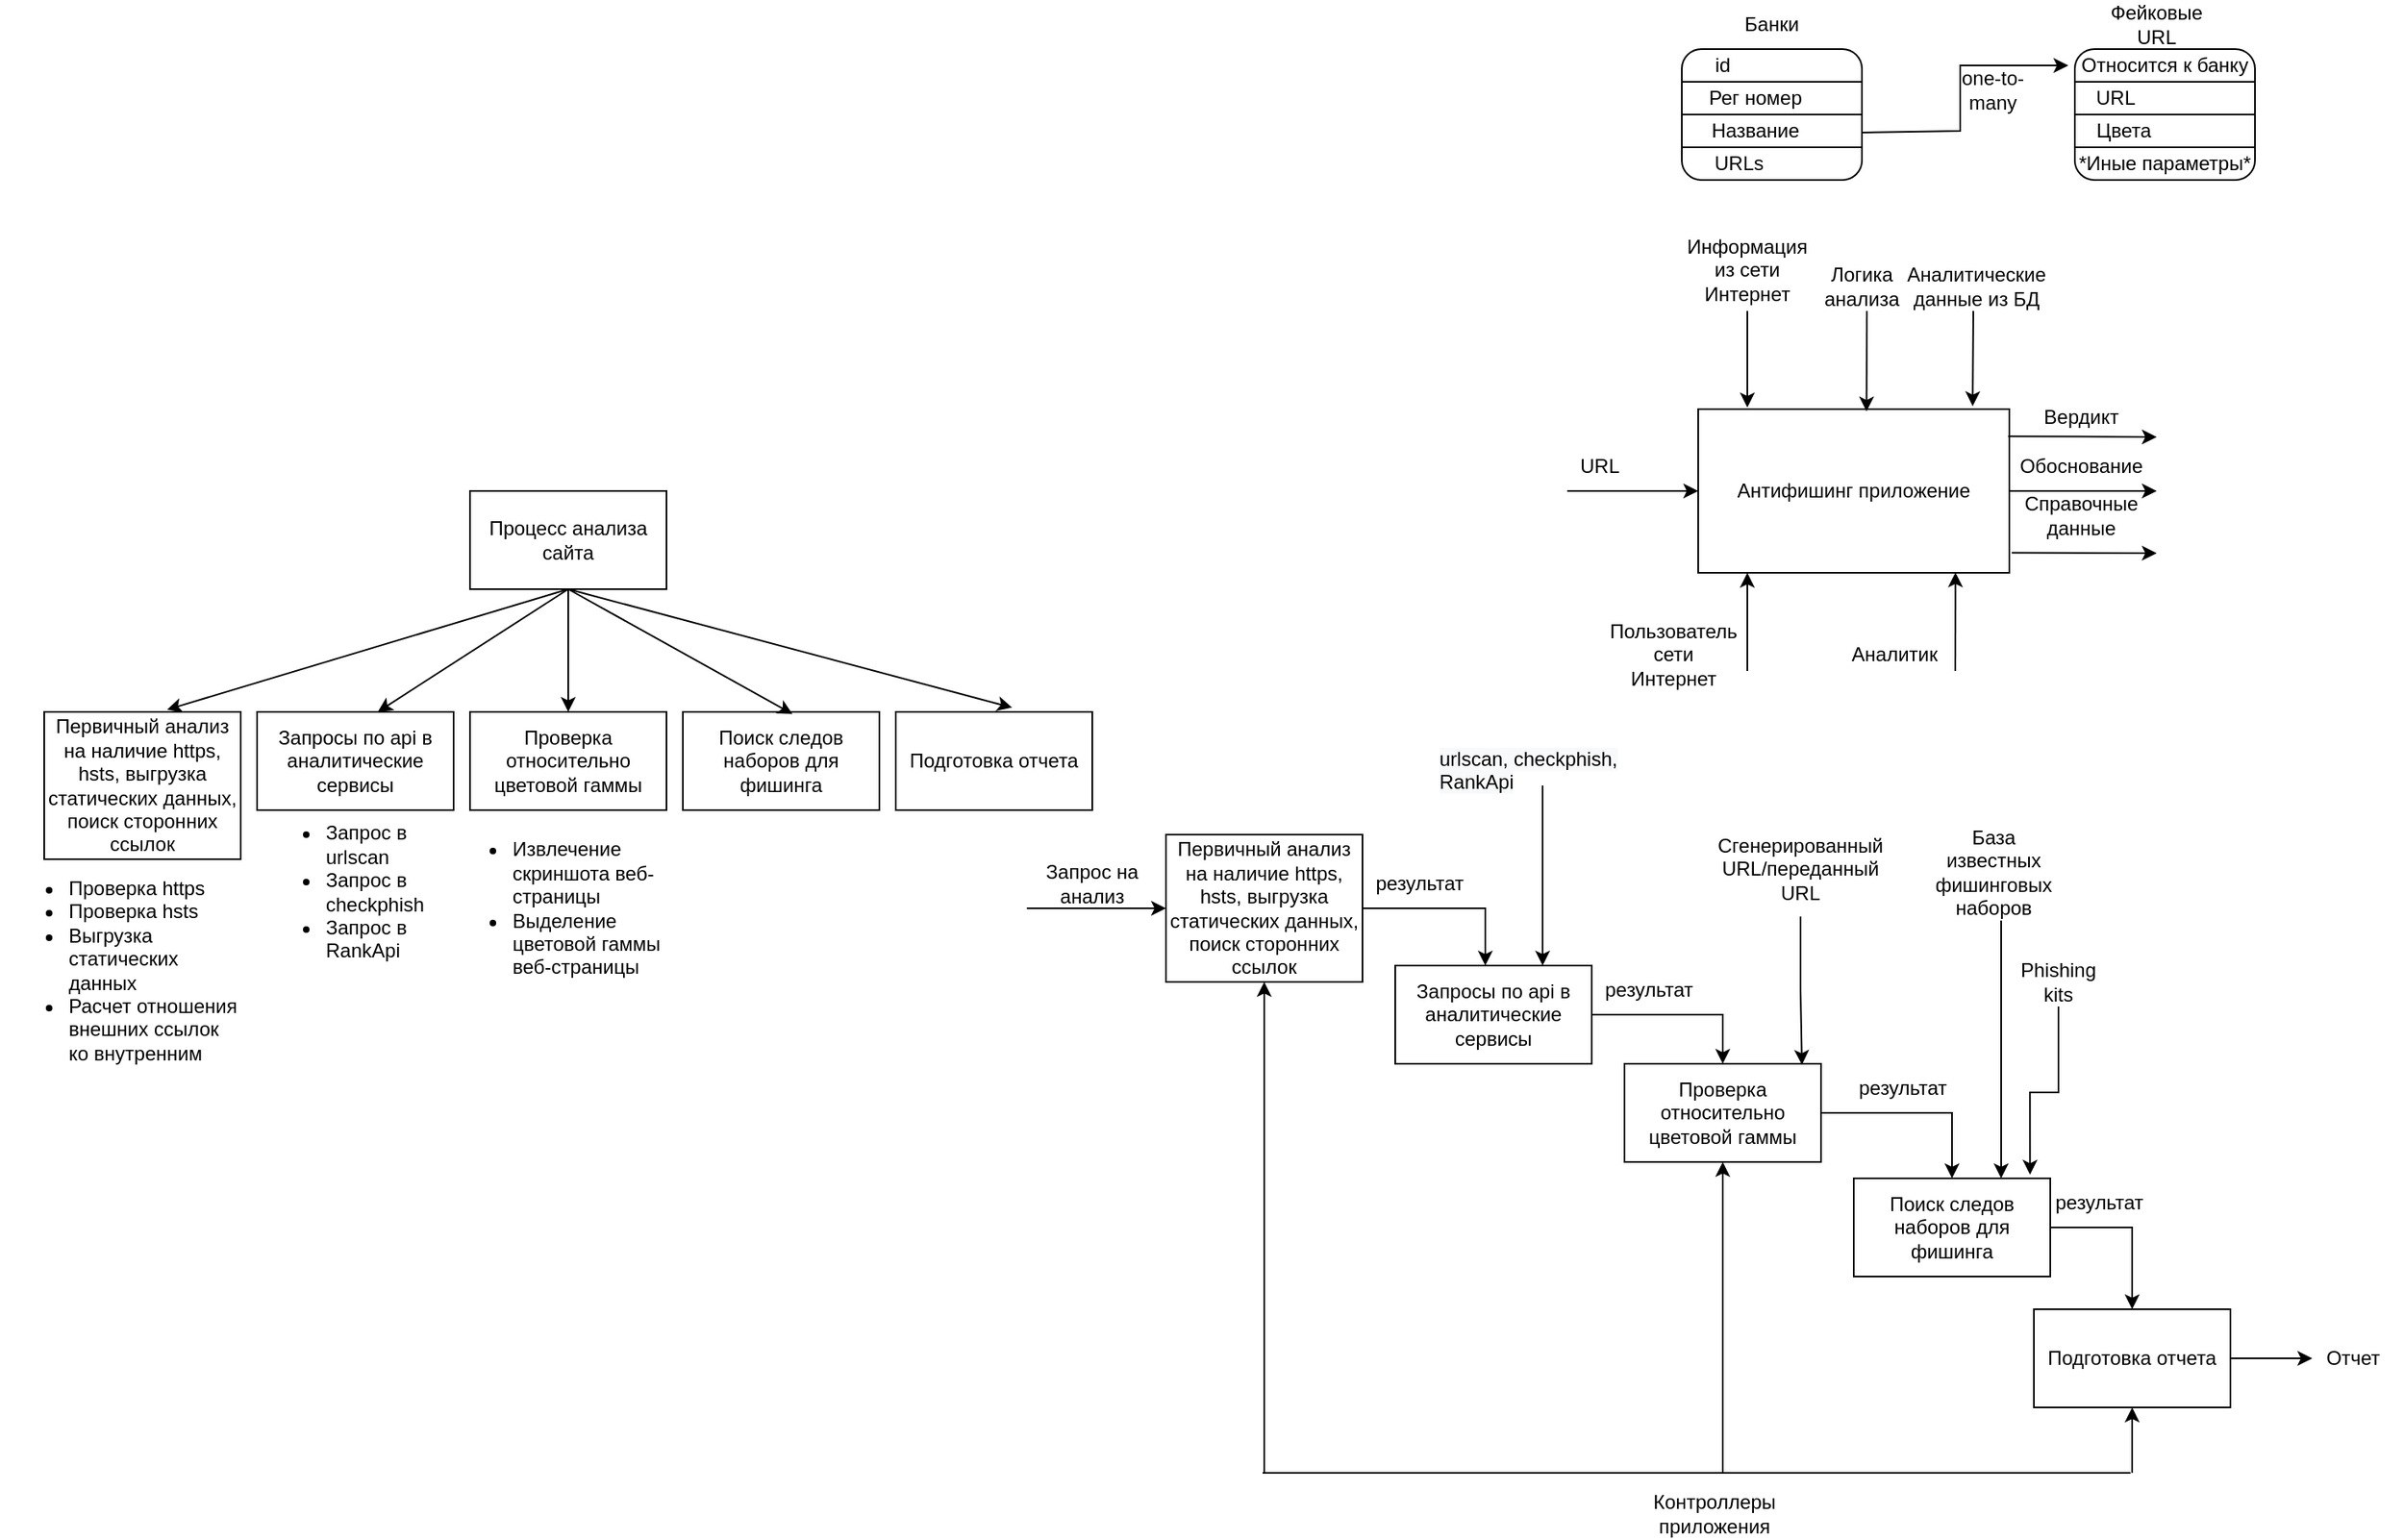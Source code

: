 <mxfile version="16.4.3" type="github">
  <diagram id="pQeeyWps0hQ_D0mwcvIY" name="Page-1">
    <mxGraphModel dx="1865" dy="551" grid="1" gridSize="10" guides="1" tooltips="1" connect="1" arrows="1" fold="1" page="1" pageScale="1" pageWidth="827" pageHeight="1169" math="0" shadow="0">
      <root>
        <mxCell id="0" />
        <mxCell id="1" parent="0" />
        <mxCell id="_j-sV9EDR_Xk1Q__hm0P-1" value="" style="rounded=1;whiteSpace=wrap;html=1;" parent="1" vertex="1">
          <mxGeometry x="200" y="200" width="110" height="80" as="geometry" />
        </mxCell>
        <mxCell id="_j-sV9EDR_Xk1Q__hm0P-3" value="Банки" style="text;html=1;strokeColor=none;fillColor=none;align=center;verticalAlign=middle;whiteSpace=wrap;rounded=0;" parent="1" vertex="1">
          <mxGeometry x="225" y="170" width="60" height="30" as="geometry" />
        </mxCell>
        <mxCell id="_j-sV9EDR_Xk1Q__hm0P-4" value="Фейковые URL" style="text;html=1;strokeColor=none;fillColor=none;align=center;verticalAlign=middle;whiteSpace=wrap;rounded=0;" parent="1" vertex="1">
          <mxGeometry x="460" y="170" width="60" height="30" as="geometry" />
        </mxCell>
        <mxCell id="_j-sV9EDR_Xk1Q__hm0P-8" value="" style="endArrow=none;html=1;rounded=0;exitX=0;exitY=0.25;exitDx=0;exitDy=0;entryX=1;entryY=0.25;entryDx=0;entryDy=0;" parent="1" source="_j-sV9EDR_Xk1Q__hm0P-1" target="_j-sV9EDR_Xk1Q__hm0P-1" edge="1">
          <mxGeometry width="50" height="50" relative="1" as="geometry">
            <mxPoint x="200" y="230" as="sourcePoint" />
            <mxPoint x="250" y="180" as="targetPoint" />
            <Array as="points" />
          </mxGeometry>
        </mxCell>
        <mxCell id="_j-sV9EDR_Xk1Q__hm0P-9" value="" style="endArrow=none;html=1;rounded=0;exitX=0;exitY=0.75;exitDx=0;exitDy=0;entryX=1;entryY=0.75;entryDx=0;entryDy=0;" parent="1" source="_j-sV9EDR_Xk1Q__hm0P-1" target="_j-sV9EDR_Xk1Q__hm0P-1" edge="1">
          <mxGeometry width="50" height="50" relative="1" as="geometry">
            <mxPoint x="380" y="380" as="sourcePoint" />
            <mxPoint x="430" y="330" as="targetPoint" />
          </mxGeometry>
        </mxCell>
        <mxCell id="_j-sV9EDR_Xk1Q__hm0P-10" value="" style="endArrow=none;html=1;rounded=0;exitX=0;exitY=0.5;exitDx=0;exitDy=0;entryX=1;entryY=0.5;entryDx=0;entryDy=0;" parent="1" source="_j-sV9EDR_Xk1Q__hm0P-1" target="_j-sV9EDR_Xk1Q__hm0P-1" edge="1">
          <mxGeometry width="50" height="50" relative="1" as="geometry">
            <mxPoint x="380" y="380" as="sourcePoint" />
            <mxPoint x="430" y="330" as="targetPoint" />
          </mxGeometry>
        </mxCell>
        <mxCell id="_j-sV9EDR_Xk1Q__hm0P-15" value="id" style="text;html=1;strokeColor=none;fillColor=none;align=center;verticalAlign=middle;whiteSpace=wrap;rounded=0;" parent="1" vertex="1">
          <mxGeometry x="210" y="200" width="30" height="20" as="geometry" />
        </mxCell>
        <mxCell id="_j-sV9EDR_Xk1Q__hm0P-16" value="Рег номер" style="text;html=1;strokeColor=none;fillColor=none;align=center;verticalAlign=middle;whiteSpace=wrap;rounded=0;" parent="1" vertex="1">
          <mxGeometry x="210" y="220" width="70" height="20" as="geometry" />
        </mxCell>
        <mxCell id="_j-sV9EDR_Xk1Q__hm0P-18" value="Название" style="text;html=1;strokeColor=none;fillColor=none;align=center;verticalAlign=middle;whiteSpace=wrap;rounded=0;" parent="1" vertex="1">
          <mxGeometry x="210" y="240" width="70" height="20" as="geometry" />
        </mxCell>
        <mxCell id="_j-sV9EDR_Xk1Q__hm0P-19" value="URLs" style="text;html=1;strokeColor=none;fillColor=none;align=center;verticalAlign=middle;whiteSpace=wrap;rounded=0;" parent="1" vertex="1">
          <mxGeometry x="210" y="260" width="50" height="20" as="geometry" />
        </mxCell>
        <mxCell id="_j-sV9EDR_Xk1Q__hm0P-20" value="" style="rounded=1;whiteSpace=wrap;html=1;" parent="1" vertex="1">
          <mxGeometry x="440" y="200" width="110" height="80" as="geometry" />
        </mxCell>
        <mxCell id="_j-sV9EDR_Xk1Q__hm0P-21" value="" style="endArrow=none;html=1;rounded=0;exitX=0;exitY=0.25;exitDx=0;exitDy=0;entryX=1;entryY=0.25;entryDx=0;entryDy=0;" parent="1" source="_j-sV9EDR_Xk1Q__hm0P-20" target="_j-sV9EDR_Xk1Q__hm0P-20" edge="1">
          <mxGeometry width="50" height="50" relative="1" as="geometry">
            <mxPoint x="440" y="230" as="sourcePoint" />
            <mxPoint x="490" y="180" as="targetPoint" />
            <Array as="points" />
          </mxGeometry>
        </mxCell>
        <mxCell id="_j-sV9EDR_Xk1Q__hm0P-22" value="" style="endArrow=none;html=1;rounded=0;exitX=0;exitY=0.75;exitDx=0;exitDy=0;entryX=1;entryY=0.75;entryDx=0;entryDy=0;" parent="1" source="_j-sV9EDR_Xk1Q__hm0P-20" target="_j-sV9EDR_Xk1Q__hm0P-20" edge="1">
          <mxGeometry width="50" height="50" relative="1" as="geometry">
            <mxPoint x="620" y="380" as="sourcePoint" />
            <mxPoint x="670" y="330" as="targetPoint" />
          </mxGeometry>
        </mxCell>
        <mxCell id="_j-sV9EDR_Xk1Q__hm0P-23" value="" style="endArrow=none;html=1;rounded=0;exitX=0;exitY=0.5;exitDx=0;exitDy=0;entryX=1;entryY=0.5;entryDx=0;entryDy=0;" parent="1" source="_j-sV9EDR_Xk1Q__hm0P-20" target="_j-sV9EDR_Xk1Q__hm0P-20" edge="1">
          <mxGeometry width="50" height="50" relative="1" as="geometry">
            <mxPoint x="620" y="380" as="sourcePoint" />
            <mxPoint x="670" y="330" as="targetPoint" />
          </mxGeometry>
        </mxCell>
        <mxCell id="_j-sV9EDR_Xk1Q__hm0P-24" value="Относится к банку" style="text;html=1;strokeColor=none;fillColor=none;align=center;verticalAlign=middle;whiteSpace=wrap;rounded=0;" parent="1" vertex="1">
          <mxGeometry x="435" y="200" width="120" height="20" as="geometry" />
        </mxCell>
        <mxCell id="_j-sV9EDR_Xk1Q__hm0P-25" value="URL" style="text;html=1;strokeColor=none;fillColor=none;align=center;verticalAlign=middle;whiteSpace=wrap;rounded=0;" parent="1" vertex="1">
          <mxGeometry x="450" y="220" width="30" height="20" as="geometry" />
        </mxCell>
        <mxCell id="_j-sV9EDR_Xk1Q__hm0P-26" value="Цвета" style="text;html=1;strokeColor=none;fillColor=none;align=center;verticalAlign=middle;whiteSpace=wrap;rounded=0;" parent="1" vertex="1">
          <mxGeometry x="440" y="240" width="60" height="20" as="geometry" />
        </mxCell>
        <mxCell id="_j-sV9EDR_Xk1Q__hm0P-27" value="*Иные параметры*" style="text;html=1;strokeColor=none;fillColor=none;align=center;verticalAlign=middle;whiteSpace=wrap;rounded=0;" parent="1" vertex="1">
          <mxGeometry x="440" y="260" width="110" height="20" as="geometry" />
        </mxCell>
        <mxCell id="_j-sV9EDR_Xk1Q__hm0P-28" value="" style="endArrow=classic;html=1;rounded=0;exitX=1;exitY=0.638;exitDx=0;exitDy=0;exitPerimeter=0;entryX=-0.036;entryY=0.125;entryDx=0;entryDy=0;entryPerimeter=0;" parent="1" source="_j-sV9EDR_Xk1Q__hm0P-1" target="_j-sV9EDR_Xk1Q__hm0P-20" edge="1">
          <mxGeometry width="50" height="50" relative="1" as="geometry">
            <mxPoint x="380" y="360" as="sourcePoint" />
            <mxPoint x="430" y="310" as="targetPoint" />
            <Array as="points">
              <mxPoint x="370" y="250" />
              <mxPoint x="370" y="210" />
            </Array>
          </mxGeometry>
        </mxCell>
        <mxCell id="_j-sV9EDR_Xk1Q__hm0P-29" value="one-to-many" style="text;html=1;strokeColor=none;fillColor=none;align=center;verticalAlign=middle;whiteSpace=wrap;rounded=0;" parent="1" vertex="1">
          <mxGeometry x="360" y="210" width="60" height="30" as="geometry" />
        </mxCell>
        <mxCell id="bHVnZIvqa3Rr0SnqRM4s-2" value="Антифишинг приложение" style="rounded=0;whiteSpace=wrap;html=1;" parent="1" vertex="1">
          <mxGeometry x="210" y="420" width="190" height="100" as="geometry" />
        </mxCell>
        <mxCell id="bHVnZIvqa3Rr0SnqRM4s-3" value="" style="endArrow=classic;html=1;rounded=0;entryX=0;entryY=0.5;entryDx=0;entryDy=0;" parent="1" target="bHVnZIvqa3Rr0SnqRM4s-2" edge="1">
          <mxGeometry width="50" height="50" relative="1" as="geometry">
            <mxPoint x="130" y="470" as="sourcePoint" />
            <mxPoint x="300" y="430" as="targetPoint" />
          </mxGeometry>
        </mxCell>
        <mxCell id="bHVnZIvqa3Rr0SnqRM4s-5" value="URL" style="text;html=1;strokeColor=none;fillColor=none;align=center;verticalAlign=middle;whiteSpace=wrap;rounded=0;" parent="1" vertex="1">
          <mxGeometry x="120" y="440" width="60" height="30" as="geometry" />
        </mxCell>
        <mxCell id="bHVnZIvqa3Rr0SnqRM4s-6" value="" style="endArrow=classic;html=1;rounded=0;" parent="1" edge="1">
          <mxGeometry width="50" height="50" relative="1" as="geometry">
            <mxPoint x="240" y="580" as="sourcePoint" />
            <mxPoint x="240" y="520" as="targetPoint" />
          </mxGeometry>
        </mxCell>
        <mxCell id="bHVnZIvqa3Rr0SnqRM4s-7" value="" style="endArrow=classic;html=1;rounded=0;entryX=0.827;entryY=0.998;entryDx=0;entryDy=0;entryPerimeter=0;" parent="1" target="bHVnZIvqa3Rr0SnqRM4s-2" edge="1">
          <mxGeometry width="50" height="50" relative="1" as="geometry">
            <mxPoint x="367" y="580" as="sourcePoint" />
            <mxPoint x="300" y="530" as="targetPoint" />
          </mxGeometry>
        </mxCell>
        <mxCell id="bHVnZIvqa3Rr0SnqRM4s-8" value="Пользователь&lt;br&gt;сети Интернет" style="text;html=1;strokeColor=none;fillColor=none;align=center;verticalAlign=middle;whiteSpace=wrap;rounded=0;" parent="1" vertex="1">
          <mxGeometry x="165" y="555" width="60" height="30" as="geometry" />
        </mxCell>
        <mxCell id="bHVnZIvqa3Rr0SnqRM4s-9" value="Аналитик" style="text;html=1;strokeColor=none;fillColor=none;align=center;verticalAlign=middle;whiteSpace=wrap;rounded=0;" parent="1" vertex="1">
          <mxGeometry x="300" y="555" width="60" height="30" as="geometry" />
        </mxCell>
        <mxCell id="bHVnZIvqa3Rr0SnqRM4s-10" value="" style="endArrow=classic;html=1;rounded=0;exitX=0.996;exitY=0.166;exitDx=0;exitDy=0;exitPerimeter=0;" parent="1" source="bHVnZIvqa3Rr0SnqRM4s-2" edge="1">
          <mxGeometry width="50" height="50" relative="1" as="geometry">
            <mxPoint x="250" y="570" as="sourcePoint" />
            <mxPoint x="490" y="437" as="targetPoint" />
          </mxGeometry>
        </mxCell>
        <mxCell id="bHVnZIvqa3Rr0SnqRM4s-11" value="Вердикт" style="text;html=1;strokeColor=none;fillColor=none;align=center;verticalAlign=middle;whiteSpace=wrap;rounded=0;" parent="1" vertex="1">
          <mxGeometry x="414" y="410" width="60" height="30" as="geometry" />
        </mxCell>
        <mxCell id="bHVnZIvqa3Rr0SnqRM4s-12" value="" style="endArrow=classic;html=1;rounded=0;exitX=1;exitY=0.5;exitDx=0;exitDy=0;" parent="1" source="bHVnZIvqa3Rr0SnqRM4s-2" edge="1">
          <mxGeometry width="50" height="50" relative="1" as="geometry">
            <mxPoint x="400" y="480" as="sourcePoint" />
            <mxPoint x="490" y="470" as="targetPoint" />
          </mxGeometry>
        </mxCell>
        <mxCell id="bHVnZIvqa3Rr0SnqRM4s-13" value="Обоснование" style="text;html=1;strokeColor=none;fillColor=none;align=center;verticalAlign=middle;whiteSpace=wrap;rounded=0;" parent="1" vertex="1">
          <mxGeometry x="414" y="440" width="60" height="30" as="geometry" />
        </mxCell>
        <mxCell id="bHVnZIvqa3Rr0SnqRM4s-14" value="" style="endArrow=classic;html=1;rounded=0;exitX=1.008;exitY=0.878;exitDx=0;exitDy=0;exitPerimeter=0;" parent="1" source="bHVnZIvqa3Rr0SnqRM4s-2" edge="1">
          <mxGeometry width="50" height="50" relative="1" as="geometry">
            <mxPoint x="413.23" y="490.6" as="sourcePoint" />
            <mxPoint x="490" y="508" as="targetPoint" />
          </mxGeometry>
        </mxCell>
        <mxCell id="bHVnZIvqa3Rr0SnqRM4s-15" value="Справочные данные" style="text;html=1;strokeColor=none;fillColor=none;align=center;verticalAlign=middle;whiteSpace=wrap;rounded=0;" parent="1" vertex="1">
          <mxGeometry x="414" y="470" width="60" height="30" as="geometry" />
        </mxCell>
        <mxCell id="bHVnZIvqa3Rr0SnqRM4s-16" value="" style="endArrow=classic;html=1;rounded=0;entryX=0.158;entryY=-0.01;entryDx=0;entryDy=0;entryPerimeter=0;" parent="1" target="bHVnZIvqa3Rr0SnqRM4s-2" edge="1">
          <mxGeometry width="50" height="50" relative="1" as="geometry">
            <mxPoint x="240" y="360" as="sourcePoint" />
            <mxPoint x="300" y="510" as="targetPoint" />
          </mxGeometry>
        </mxCell>
        <mxCell id="bHVnZIvqa3Rr0SnqRM4s-17" value="" style="endArrow=classic;html=1;rounded=0;entryX=0.541;entryY=0.014;entryDx=0;entryDy=0;entryPerimeter=0;" parent="1" target="bHVnZIvqa3Rr0SnqRM4s-2" edge="1">
          <mxGeometry width="50" height="50" relative="1" as="geometry">
            <mxPoint x="313" y="360" as="sourcePoint" />
            <mxPoint x="300" y="510" as="targetPoint" />
          </mxGeometry>
        </mxCell>
        <mxCell id="bHVnZIvqa3Rr0SnqRM4s-18" value="Информация из сети Интернет" style="text;html=1;strokeColor=none;fillColor=none;align=center;verticalAlign=middle;whiteSpace=wrap;rounded=0;" parent="1" vertex="1">
          <mxGeometry x="210" y="320" width="60" height="30" as="geometry" />
        </mxCell>
        <mxCell id="bHVnZIvqa3Rr0SnqRM4s-19" value="Логика анализа" style="text;html=1;strokeColor=none;fillColor=none;align=center;verticalAlign=middle;whiteSpace=wrap;rounded=0;" parent="1" vertex="1">
          <mxGeometry x="280" y="330" width="60" height="30" as="geometry" />
        </mxCell>
        <mxCell id="bHVnZIvqa3Rr0SnqRM4s-20" value="" style="endArrow=classic;html=1;rounded=0;entryX=0.882;entryY=-0.018;entryDx=0;entryDy=0;entryPerimeter=0;" parent="1" target="bHVnZIvqa3Rr0SnqRM4s-2" edge="1">
          <mxGeometry width="50" height="50" relative="1" as="geometry">
            <mxPoint x="378" y="360" as="sourcePoint" />
            <mxPoint x="360" y="280" as="targetPoint" />
          </mxGeometry>
        </mxCell>
        <mxCell id="bHVnZIvqa3Rr0SnqRM4s-21" value="Аналитические данные из БД" style="text;html=1;strokeColor=none;fillColor=none;align=center;verticalAlign=middle;whiteSpace=wrap;rounded=0;" parent="1" vertex="1">
          <mxGeometry x="325" y="330" width="110" height="30" as="geometry" />
        </mxCell>
        <mxCell id="bHVnZIvqa3Rr0SnqRM4s-24" value="Первичный анализ на наличие https, hsts, выгрузка статических данных, поиск сторонних ссылок" style="rounded=0;whiteSpace=wrap;html=1;" parent="1" vertex="1">
          <mxGeometry x="-115" y="680" width="120" height="90" as="geometry" />
        </mxCell>
        <mxCell id="bHVnZIvqa3Rr0SnqRM4s-25" value="Запросы по api в аналитические сервисы" style="rounded=0;whiteSpace=wrap;html=1;" parent="1" vertex="1">
          <mxGeometry x="25" y="760" width="120" height="60" as="geometry" />
        </mxCell>
        <mxCell id="bHVnZIvqa3Rr0SnqRM4s-26" value="Проверка относительно цветовой гаммы" style="rounded=0;whiteSpace=wrap;html=1;" parent="1" vertex="1">
          <mxGeometry x="165" y="820" width="120" height="60" as="geometry" />
        </mxCell>
        <mxCell id="bHVnZIvqa3Rr0SnqRM4s-27" value="Поиск следов наборов для фишинга" style="rounded=0;whiteSpace=wrap;html=1;" parent="1" vertex="1">
          <mxGeometry x="305" y="890" width="120" height="60" as="geometry" />
        </mxCell>
        <mxCell id="bHVnZIvqa3Rr0SnqRM4s-28" value="Подготовка отчета" style="rounded=0;whiteSpace=wrap;html=1;" parent="1" vertex="1">
          <mxGeometry x="415" y="970" width="120" height="60" as="geometry" />
        </mxCell>
        <mxCell id="bHVnZIvqa3Rr0SnqRM4s-29" value="" style="endArrow=classic;html=1;rounded=0;exitX=1;exitY=0.5;exitDx=0;exitDy=0;" parent="1" source="bHVnZIvqa3Rr0SnqRM4s-28" edge="1">
          <mxGeometry width="50" height="50" relative="1" as="geometry">
            <mxPoint x="205" y="880" as="sourcePoint" />
            <mxPoint x="585" y="1000" as="targetPoint" />
          </mxGeometry>
        </mxCell>
        <mxCell id="bHVnZIvqa3Rr0SnqRM4s-30" value="Отчет" style="text;html=1;strokeColor=none;fillColor=none;align=center;verticalAlign=middle;whiteSpace=wrap;rounded=0;" parent="1" vertex="1">
          <mxGeometry x="580" y="985" width="60" height="30" as="geometry" />
        </mxCell>
        <mxCell id="bHVnZIvqa3Rr0SnqRM4s-31" value="" style="endArrow=classic;html=1;rounded=0;exitX=1;exitY=0.5;exitDx=0;exitDy=0;" parent="1" source="bHVnZIvqa3Rr0SnqRM4s-24" edge="1">
          <mxGeometry width="50" height="50" relative="1" as="geometry">
            <mxPoint x="190" y="880" as="sourcePoint" />
            <mxPoint x="80" y="760" as="targetPoint" />
            <Array as="points">
              <mxPoint x="80" y="725" />
            </Array>
          </mxGeometry>
        </mxCell>
        <mxCell id="bHVnZIvqa3Rr0SnqRM4s-32" value="" style="endArrow=classic;html=1;rounded=0;entryX=0.5;entryY=0;entryDx=0;entryDy=0;exitX=1;exitY=0.5;exitDx=0;exitDy=0;" parent="1" source="bHVnZIvqa3Rr0SnqRM4s-25" target="bHVnZIvqa3Rr0SnqRM4s-26" edge="1">
          <mxGeometry width="50" height="50" relative="1" as="geometry">
            <mxPoint x="150" y="790" as="sourcePoint" />
            <mxPoint x="240" y="830" as="targetPoint" />
            <Array as="points">
              <mxPoint x="225" y="790" />
            </Array>
          </mxGeometry>
        </mxCell>
        <mxCell id="bHVnZIvqa3Rr0SnqRM4s-33" value="" style="endArrow=classic;html=1;rounded=0;exitX=1;exitY=0.5;exitDx=0;exitDy=0;entryX=0.5;entryY=0;entryDx=0;entryDy=0;" parent="1" source="bHVnZIvqa3Rr0SnqRM4s-26" target="bHVnZIvqa3Rr0SnqRM4s-27" edge="1">
          <mxGeometry width="50" height="50" relative="1" as="geometry">
            <mxPoint x="190" y="880" as="sourcePoint" />
            <mxPoint x="240" y="830" as="targetPoint" />
            <Array as="points">
              <mxPoint x="365" y="850" />
            </Array>
          </mxGeometry>
        </mxCell>
        <mxCell id="bHVnZIvqa3Rr0SnqRM4s-34" value="" style="endArrow=classic;html=1;rounded=0;exitX=1;exitY=0.5;exitDx=0;exitDy=0;entryX=0.5;entryY=0;entryDx=0;entryDy=0;" parent="1" source="bHVnZIvqa3Rr0SnqRM4s-27" target="bHVnZIvqa3Rr0SnqRM4s-28" edge="1">
          <mxGeometry width="50" height="50" relative="1" as="geometry">
            <mxPoint x="190" y="880" as="sourcePoint" />
            <mxPoint x="240" y="830" as="targetPoint" />
            <Array as="points">
              <mxPoint x="475" y="920" />
            </Array>
          </mxGeometry>
        </mxCell>
        <mxCell id="bHVnZIvqa3Rr0SnqRM4s-35" value="" style="endArrow=classic;html=1;rounded=0;exitX=0.5;exitY=1;exitDx=0;exitDy=0;entryX=0.75;entryY=0;entryDx=0;entryDy=0;" parent="1" source="bHVnZIvqa3Rr0SnqRM4s-36" edge="1" target="bHVnZIvqa3Rr0SnqRM4s-25">
          <mxGeometry width="50" height="50" relative="1" as="geometry">
            <mxPoint x="85" y="920" as="sourcePoint" />
            <mxPoint x="77" y="820" as="targetPoint" />
          </mxGeometry>
        </mxCell>
        <mxCell id="bHVnZIvqa3Rr0SnqRM4s-36" value="&lt;span style=&quot;color: rgb(0 , 0 , 0) ; font-family: &amp;#34;helvetica&amp;#34; ; font-size: 12px ; font-style: normal ; font-weight: 400 ; letter-spacing: normal ; text-align: center ; text-indent: 0px ; text-transform: none ; word-spacing: 0px ; background-color: rgb(248 , 249 , 250) ; display: inline ; float: none&quot;&gt;urlscan, checkphish, RankApi&lt;/span&gt;" style="text;whiteSpace=wrap;html=1;" parent="1" vertex="1">
          <mxGeometry x="50" y="620" width="130" height="30" as="geometry" />
        </mxCell>
        <mxCell id="iAS0Cnv1j2u9ZkHM1dNf-7" style="edgeStyle=orthogonalEdgeStyle;rounded=0;orthogonalLoop=1;jettySize=auto;html=1;entryX=0.897;entryY=-0.037;entryDx=0;entryDy=0;entryPerimeter=0;" edge="1" parent="1" source="bHVnZIvqa3Rr0SnqRM4s-38" target="bHVnZIvqa3Rr0SnqRM4s-27">
          <mxGeometry relative="1" as="geometry" />
        </mxCell>
        <mxCell id="bHVnZIvqa3Rr0SnqRM4s-38" value="Phishing kits" style="text;html=1;strokeColor=none;fillColor=none;align=center;verticalAlign=middle;whiteSpace=wrap;rounded=0;" parent="1" vertex="1">
          <mxGeometry x="400" y="755" width="60" height="30" as="geometry" />
        </mxCell>
        <mxCell id="bHVnZIvqa3Rr0SnqRM4s-39" value="" style="endArrow=classic;html=1;rounded=0;entryX=0.5;entryY=1;entryDx=0;entryDy=0;" parent="1" target="bHVnZIvqa3Rr0SnqRM4s-24" edge="1">
          <mxGeometry width="50" height="50" relative="1" as="geometry">
            <mxPoint x="-55" y="1070" as="sourcePoint" />
            <mxPoint x="270" y="930" as="targetPoint" />
          </mxGeometry>
        </mxCell>
        <mxCell id="bHVnZIvqa3Rr0SnqRM4s-40" value="" style="endArrow=classic;html=1;rounded=0;entryX=0.5;entryY=1;entryDx=0;entryDy=0;" parent="1" target="bHVnZIvqa3Rr0SnqRM4s-26" edge="1">
          <mxGeometry width="50" height="50" relative="1" as="geometry">
            <mxPoint x="225" y="1070" as="sourcePoint" />
            <mxPoint x="270" y="930" as="targetPoint" />
          </mxGeometry>
        </mxCell>
        <mxCell id="bHVnZIvqa3Rr0SnqRM4s-41" value="" style="endArrow=classic;html=1;rounded=0;entryX=0.5;entryY=1;entryDx=0;entryDy=0;" parent="1" target="bHVnZIvqa3Rr0SnqRM4s-28" edge="1">
          <mxGeometry width="50" height="50" relative="1" as="geometry">
            <mxPoint x="475" y="1070" as="sourcePoint" />
            <mxPoint x="270" y="930" as="targetPoint" />
          </mxGeometry>
        </mxCell>
        <mxCell id="bHVnZIvqa3Rr0SnqRM4s-42" value="" style="endArrow=none;html=1;rounded=0;" parent="1" edge="1">
          <mxGeometry width="50" height="50" relative="1" as="geometry">
            <mxPoint x="-56" y="1070" as="sourcePoint" />
            <mxPoint x="474" y="1070" as="targetPoint" />
          </mxGeometry>
        </mxCell>
        <mxCell id="bHVnZIvqa3Rr0SnqRM4s-43" value="Контроллеры приложения" style="text;html=1;strokeColor=none;fillColor=none;align=center;verticalAlign=middle;whiteSpace=wrap;rounded=0;" parent="1" vertex="1">
          <mxGeometry x="190" y="1080" width="60" height="30" as="geometry" />
        </mxCell>
        <mxCell id="bHVnZIvqa3Rr0SnqRM4s-44" value="Первичный анализ на наличие https, hsts, выгрузка статических данных, поиск сторонних ссылок" style="rounded=0;whiteSpace=wrap;html=1;" parent="1" vertex="1">
          <mxGeometry x="-800" y="605" width="120" height="90" as="geometry" />
        </mxCell>
        <mxCell id="bHVnZIvqa3Rr0SnqRM4s-45" value="Запросы по api в аналитические сервисы" style="rounded=0;whiteSpace=wrap;html=1;" parent="1" vertex="1">
          <mxGeometry x="-670" y="605" width="120" height="60" as="geometry" />
        </mxCell>
        <mxCell id="bHVnZIvqa3Rr0SnqRM4s-46" value="Проверка относительно цветовой гаммы" style="rounded=0;whiteSpace=wrap;html=1;" parent="1" vertex="1">
          <mxGeometry x="-540" y="605" width="120" height="60" as="geometry" />
        </mxCell>
        <mxCell id="bHVnZIvqa3Rr0SnqRM4s-47" value="Поиск следов наборов для фишинга" style="rounded=0;whiteSpace=wrap;html=1;" parent="1" vertex="1">
          <mxGeometry x="-410" y="605" width="120" height="60" as="geometry" />
        </mxCell>
        <mxCell id="bHVnZIvqa3Rr0SnqRM4s-48" style="edgeStyle=orthogonalEdgeStyle;rounded=0;orthogonalLoop=1;jettySize=auto;html=1;exitX=0.5;exitY=1;exitDx=0;exitDy=0;" parent="1" source="bHVnZIvqa3Rr0SnqRM4s-44" target="bHVnZIvqa3Rr0SnqRM4s-44" edge="1">
          <mxGeometry relative="1" as="geometry" />
        </mxCell>
        <mxCell id="bHVnZIvqa3Rr0SnqRM4s-50" value="Подготовка отчета" style="rounded=0;whiteSpace=wrap;html=1;" parent="1" vertex="1">
          <mxGeometry x="-280" y="605" width="120" height="60" as="geometry" />
        </mxCell>
        <mxCell id="bHVnZIvqa3Rr0SnqRM4s-51" value="&lt;ul&gt;&lt;li&gt;Проверка https&lt;/li&gt;&lt;li&gt;Проверка hsts&lt;/li&gt;&lt;li&gt;Выгрузка статических данных&lt;/li&gt;&lt;li&gt;Расчет отношения внешних ссылок ко внутренним&lt;/li&gt;&lt;/ul&gt;" style="text;html=1;strokeColor=none;fillColor=none;align=left;verticalAlign=middle;whiteSpace=wrap;rounded=0;" parent="1" vertex="1">
          <mxGeometry x="-827" y="690" width="147" height="145" as="geometry" />
        </mxCell>
        <mxCell id="bHVnZIvqa3Rr0SnqRM4s-52" value="&lt;ul&gt;&lt;li&gt;Запрос в urlscan&lt;/li&gt;&lt;li&gt;Запрос в checkphish&lt;/li&gt;&lt;li&gt;Запрос в RankApi&amp;nbsp;&lt;/li&gt;&lt;/ul&gt;" style="text;html=1;strokeColor=none;fillColor=none;align=left;verticalAlign=middle;whiteSpace=wrap;rounded=0;" parent="1" vertex="1">
          <mxGeometry x="-670" y="675" width="120" height="80" as="geometry" />
        </mxCell>
        <mxCell id="bHVnZIvqa3Rr0SnqRM4s-54" value="&lt;ul&gt;&lt;li&gt;Извлечение скриншота веб-страницы&lt;/li&gt;&lt;li&gt;Выделение цветовой гаммы веб-страницы&amp;nbsp;&lt;/li&gt;&lt;/ul&gt;" style="text;html=1;strokeColor=none;fillColor=none;align=left;verticalAlign=middle;whiteSpace=wrap;rounded=0;" parent="1" vertex="1">
          <mxGeometry x="-556" y="672.5" width="143" height="105" as="geometry" />
        </mxCell>
        <mxCell id="bHVnZIvqa3Rr0SnqRM4s-56" value="Процесс анализа сайта" style="rounded=0;whiteSpace=wrap;html=1;" parent="1" vertex="1">
          <mxGeometry x="-540" y="470" width="120" height="60" as="geometry" />
        </mxCell>
        <mxCell id="bHVnZIvqa3Rr0SnqRM4s-57" value="" style="endArrow=classic;html=1;rounded=0;exitX=0.5;exitY=1;exitDx=0;exitDy=0;entryX=0.625;entryY=-0.015;entryDx=0;entryDy=0;entryPerimeter=0;" parent="1" source="bHVnZIvqa3Rr0SnqRM4s-56" target="bHVnZIvqa3Rr0SnqRM4s-44" edge="1">
          <mxGeometry width="50" height="50" relative="1" as="geometry">
            <mxPoint x="-460" y="610" as="sourcePoint" />
            <mxPoint x="-410" y="560" as="targetPoint" />
          </mxGeometry>
        </mxCell>
        <mxCell id="bHVnZIvqa3Rr0SnqRM4s-58" value="" style="endArrow=classic;html=1;rounded=0;exitX=0.5;exitY=1;exitDx=0;exitDy=0;entryX=0.614;entryY=0;entryDx=0;entryDy=0;entryPerimeter=0;" parent="1" source="bHVnZIvqa3Rr0SnqRM4s-56" target="bHVnZIvqa3Rr0SnqRM4s-45" edge="1">
          <mxGeometry width="50" height="50" relative="1" as="geometry">
            <mxPoint x="-460" y="610" as="sourcePoint" />
            <mxPoint x="-580" y="600" as="targetPoint" />
          </mxGeometry>
        </mxCell>
        <mxCell id="bHVnZIvqa3Rr0SnqRM4s-59" value="" style="endArrow=classic;html=1;rounded=0;entryX=0.5;entryY=0;entryDx=0;entryDy=0;" parent="1" target="bHVnZIvqa3Rr0SnqRM4s-46" edge="1">
          <mxGeometry width="50" height="50" relative="1" as="geometry">
            <mxPoint x="-480" y="530" as="sourcePoint" />
            <mxPoint x="-480" y="600" as="targetPoint" />
          </mxGeometry>
        </mxCell>
        <mxCell id="bHVnZIvqa3Rr0SnqRM4s-60" value="" style="endArrow=classic;html=1;rounded=0;exitX=0.5;exitY=1;exitDx=0;exitDy=0;entryX=0.558;entryY=0.022;entryDx=0;entryDy=0;entryPerimeter=0;" parent="1" source="bHVnZIvqa3Rr0SnqRM4s-56" target="bHVnZIvqa3Rr0SnqRM4s-47" edge="1">
          <mxGeometry width="50" height="50" relative="1" as="geometry">
            <mxPoint x="-460" y="610" as="sourcePoint" />
            <mxPoint x="-410" y="560" as="targetPoint" />
          </mxGeometry>
        </mxCell>
        <mxCell id="bHVnZIvqa3Rr0SnqRM4s-61" value="" style="endArrow=classic;html=1;rounded=0;entryX=0.592;entryY=-0.044;entryDx=0;entryDy=0;entryPerimeter=0;" parent="1" target="bHVnZIvqa3Rr0SnqRM4s-50" edge="1">
          <mxGeometry width="50" height="50" relative="1" as="geometry">
            <mxPoint x="-480" y="530" as="sourcePoint" />
            <mxPoint x="-410" y="560" as="targetPoint" />
          </mxGeometry>
        </mxCell>
        <mxCell id="iAS0Cnv1j2u9ZkHM1dNf-4" style="edgeStyle=orthogonalEdgeStyle;rounded=0;orthogonalLoop=1;jettySize=auto;html=1;entryX=0.75;entryY=0;entryDx=0;entryDy=0;" edge="1" parent="1" source="iAS0Cnv1j2u9ZkHM1dNf-1" target="bHVnZIvqa3Rr0SnqRM4s-27">
          <mxGeometry relative="1" as="geometry">
            <mxPoint x="395" y="780" as="sourcePoint" />
            <Array as="points">
              <mxPoint x="395" y="730" />
              <mxPoint x="395" y="730" />
            </Array>
          </mxGeometry>
        </mxCell>
        <mxCell id="iAS0Cnv1j2u9ZkHM1dNf-1" value="База известных фишинговых наборов" style="text;html=1;strokeColor=none;fillColor=none;align=center;verticalAlign=middle;whiteSpace=wrap;rounded=0;" vertex="1" parent="1">
          <mxGeometry x="357.5" y="672.5" width="65" height="60" as="geometry" />
        </mxCell>
        <mxCell id="iAS0Cnv1j2u9ZkHM1dNf-6" style="edgeStyle=orthogonalEdgeStyle;rounded=0;orthogonalLoop=1;jettySize=auto;html=1;entryX=0.903;entryY=0.01;entryDx=0;entryDy=0;entryPerimeter=0;" edge="1" parent="1" source="iAS0Cnv1j2u9ZkHM1dNf-5" target="bHVnZIvqa3Rr0SnqRM4s-26">
          <mxGeometry relative="1" as="geometry" />
        </mxCell>
        <mxCell id="iAS0Cnv1j2u9ZkHM1dNf-5" value="Сгенерированный URL/переданный URL" style="text;html=1;strokeColor=none;fillColor=none;align=center;verticalAlign=middle;whiteSpace=wrap;rounded=0;" vertex="1" parent="1">
          <mxGeometry x="225" y="672.5" width="95" height="57.5" as="geometry" />
        </mxCell>
        <mxCell id="iAS0Cnv1j2u9ZkHM1dNf-8" value="" style="endArrow=classic;html=1;rounded=0;entryX=0;entryY=0.5;entryDx=0;entryDy=0;" edge="1" parent="1" target="bHVnZIvqa3Rr0SnqRM4s-24">
          <mxGeometry width="50" height="50" relative="1" as="geometry">
            <mxPoint x="-200" y="725" as="sourcePoint" />
            <mxPoint x="180" y="780" as="targetPoint" />
          </mxGeometry>
        </mxCell>
        <mxCell id="iAS0Cnv1j2u9ZkHM1dNf-9" value="Запрос на анализ" style="text;html=1;strokeColor=none;fillColor=none;align=center;verticalAlign=middle;whiteSpace=wrap;rounded=0;" vertex="1" parent="1">
          <mxGeometry x="-190" y="695" width="60" height="30" as="geometry" />
        </mxCell>
        <mxCell id="iAS0Cnv1j2u9ZkHM1dNf-10" value="результат" style="text;html=1;strokeColor=none;fillColor=none;align=center;verticalAlign=middle;whiteSpace=wrap;rounded=0;" vertex="1" parent="1">
          <mxGeometry x="10" y="695" width="60" height="30" as="geometry" />
        </mxCell>
        <mxCell id="iAS0Cnv1j2u9ZkHM1dNf-11" value="результат" style="text;html=1;strokeColor=none;fillColor=none;align=center;verticalAlign=middle;whiteSpace=wrap;rounded=0;" vertex="1" parent="1">
          <mxGeometry x="150" y="760" width="60" height="30" as="geometry" />
        </mxCell>
        <mxCell id="iAS0Cnv1j2u9ZkHM1dNf-12" value="результат" style="text;html=1;strokeColor=none;fillColor=none;align=center;verticalAlign=middle;whiteSpace=wrap;rounded=0;" vertex="1" parent="1">
          <mxGeometry x="305" y="820" width="60" height="30" as="geometry" />
        </mxCell>
        <mxCell id="iAS0Cnv1j2u9ZkHM1dNf-13" value="результат" style="text;html=1;strokeColor=none;fillColor=none;align=center;verticalAlign=middle;whiteSpace=wrap;rounded=0;" vertex="1" parent="1">
          <mxGeometry x="425" y="890" width="60" height="30" as="geometry" />
        </mxCell>
      </root>
    </mxGraphModel>
  </diagram>
</mxfile>
